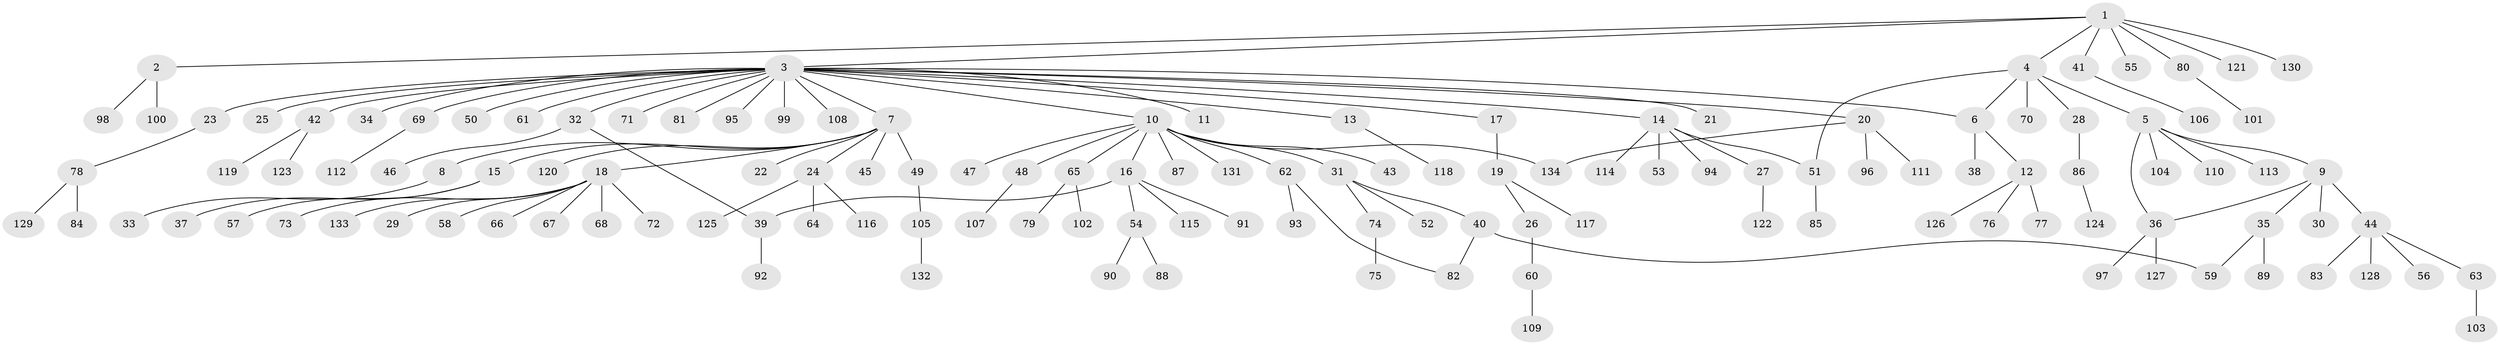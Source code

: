 // coarse degree distribution, {1: 0.6063829787234043, 22: 0.010638297872340425, 2: 0.19148936170212766, 4: 0.0425531914893617, 3: 0.07446808510638298, 8: 0.02127659574468085, 10: 0.010638297872340425, 5: 0.031914893617021274, 7: 0.010638297872340425}
// Generated by graph-tools (version 1.1) at 2025/36/03/04/25 23:36:43]
// undirected, 134 vertices, 140 edges
graph export_dot {
  node [color=gray90,style=filled];
  1;
  2;
  3;
  4;
  5;
  6;
  7;
  8;
  9;
  10;
  11;
  12;
  13;
  14;
  15;
  16;
  17;
  18;
  19;
  20;
  21;
  22;
  23;
  24;
  25;
  26;
  27;
  28;
  29;
  30;
  31;
  32;
  33;
  34;
  35;
  36;
  37;
  38;
  39;
  40;
  41;
  42;
  43;
  44;
  45;
  46;
  47;
  48;
  49;
  50;
  51;
  52;
  53;
  54;
  55;
  56;
  57;
  58;
  59;
  60;
  61;
  62;
  63;
  64;
  65;
  66;
  67;
  68;
  69;
  70;
  71;
  72;
  73;
  74;
  75;
  76;
  77;
  78;
  79;
  80;
  81;
  82;
  83;
  84;
  85;
  86;
  87;
  88;
  89;
  90;
  91;
  92;
  93;
  94;
  95;
  96;
  97;
  98;
  99;
  100;
  101;
  102;
  103;
  104;
  105;
  106;
  107;
  108;
  109;
  110;
  111;
  112;
  113;
  114;
  115;
  116;
  117;
  118;
  119;
  120;
  121;
  122;
  123;
  124;
  125;
  126;
  127;
  128;
  129;
  130;
  131;
  132;
  133;
  134;
  1 -- 2;
  1 -- 3;
  1 -- 4;
  1 -- 41;
  1 -- 55;
  1 -- 80;
  1 -- 121;
  1 -- 130;
  2 -- 98;
  2 -- 100;
  3 -- 6;
  3 -- 7;
  3 -- 10;
  3 -- 11;
  3 -- 13;
  3 -- 14;
  3 -- 17;
  3 -- 20;
  3 -- 21;
  3 -- 23;
  3 -- 25;
  3 -- 32;
  3 -- 34;
  3 -- 42;
  3 -- 50;
  3 -- 61;
  3 -- 69;
  3 -- 71;
  3 -- 81;
  3 -- 95;
  3 -- 99;
  3 -- 108;
  4 -- 5;
  4 -- 6;
  4 -- 28;
  4 -- 51;
  4 -- 70;
  5 -- 9;
  5 -- 36;
  5 -- 104;
  5 -- 110;
  5 -- 113;
  6 -- 12;
  6 -- 38;
  7 -- 8;
  7 -- 15;
  7 -- 18;
  7 -- 22;
  7 -- 24;
  7 -- 45;
  7 -- 49;
  7 -- 120;
  8 -- 33;
  9 -- 30;
  9 -- 35;
  9 -- 36;
  9 -- 44;
  10 -- 16;
  10 -- 31;
  10 -- 43;
  10 -- 47;
  10 -- 48;
  10 -- 62;
  10 -- 65;
  10 -- 87;
  10 -- 131;
  10 -- 134;
  12 -- 76;
  12 -- 77;
  12 -- 126;
  13 -- 118;
  14 -- 27;
  14 -- 51;
  14 -- 53;
  14 -- 94;
  14 -- 114;
  15 -- 37;
  15 -- 57;
  16 -- 39;
  16 -- 54;
  16 -- 91;
  16 -- 115;
  17 -- 19;
  18 -- 29;
  18 -- 58;
  18 -- 66;
  18 -- 67;
  18 -- 68;
  18 -- 72;
  18 -- 73;
  18 -- 133;
  19 -- 26;
  19 -- 117;
  20 -- 96;
  20 -- 111;
  20 -- 134;
  23 -- 78;
  24 -- 64;
  24 -- 116;
  24 -- 125;
  26 -- 60;
  27 -- 122;
  28 -- 86;
  31 -- 40;
  31 -- 52;
  31 -- 74;
  32 -- 39;
  32 -- 46;
  35 -- 59;
  35 -- 89;
  36 -- 97;
  36 -- 127;
  39 -- 92;
  40 -- 59;
  40 -- 82;
  41 -- 106;
  42 -- 119;
  42 -- 123;
  44 -- 56;
  44 -- 63;
  44 -- 83;
  44 -- 128;
  48 -- 107;
  49 -- 105;
  51 -- 85;
  54 -- 88;
  54 -- 90;
  60 -- 109;
  62 -- 82;
  62 -- 93;
  63 -- 103;
  65 -- 79;
  65 -- 102;
  69 -- 112;
  74 -- 75;
  78 -- 84;
  78 -- 129;
  80 -- 101;
  86 -- 124;
  105 -- 132;
}
